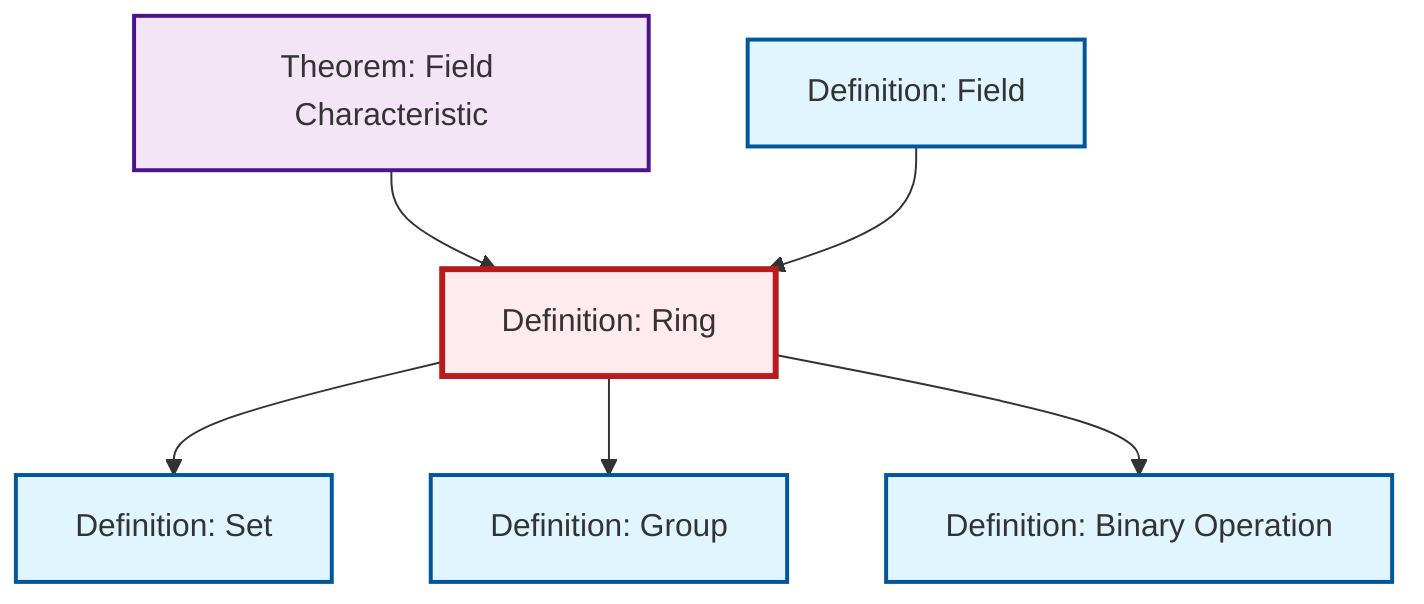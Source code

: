 graph TD
    classDef definition fill:#e1f5fe,stroke:#01579b,stroke-width:2px
    classDef theorem fill:#f3e5f5,stroke:#4a148c,stroke-width:2px
    classDef axiom fill:#fff3e0,stroke:#e65100,stroke-width:2px
    classDef example fill:#e8f5e9,stroke:#1b5e20,stroke-width:2px
    classDef current fill:#ffebee,stroke:#b71c1c,stroke-width:3px
    def-ring["Definition: Ring"]:::definition
    def-group["Definition: Group"]:::definition
    def-set["Definition: Set"]:::definition
    def-field["Definition: Field"]:::definition
    thm-field-characteristic["Theorem: Field Characteristic"]:::theorem
    def-binary-operation["Definition: Binary Operation"]:::definition
    def-ring --> def-set
    def-ring --> def-group
    thm-field-characteristic --> def-ring
    def-field --> def-ring
    def-ring --> def-binary-operation
    class def-ring current